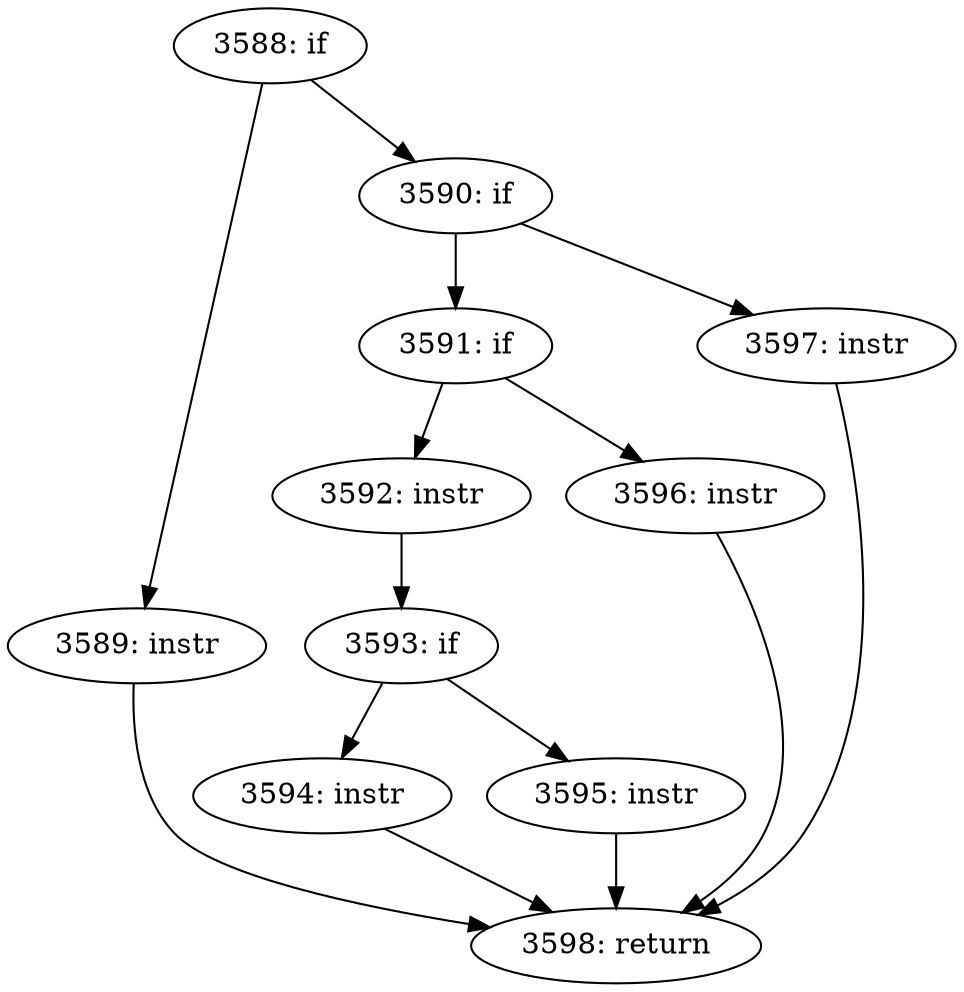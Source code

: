 digraph CFG_tcp_packet_delayed {
3588 [label="3588: if"]
	3588 -> 3589
	3588 -> 3590
3589 [label="3589: instr"]
	3589 -> 3598
3590 [label="3590: if"]
	3590 -> 3591
	3590 -> 3597
3591 [label="3591: if"]
	3591 -> 3592
	3591 -> 3596
3592 [label="3592: instr"]
	3592 -> 3593
3593 [label="3593: if"]
	3593 -> 3594
	3593 -> 3595
3594 [label="3594: instr"]
	3594 -> 3598
3595 [label="3595: instr"]
	3595 -> 3598
3596 [label="3596: instr"]
	3596 -> 3598
3597 [label="3597: instr"]
	3597 -> 3598
3598 [label="3598: return"]
	
}
